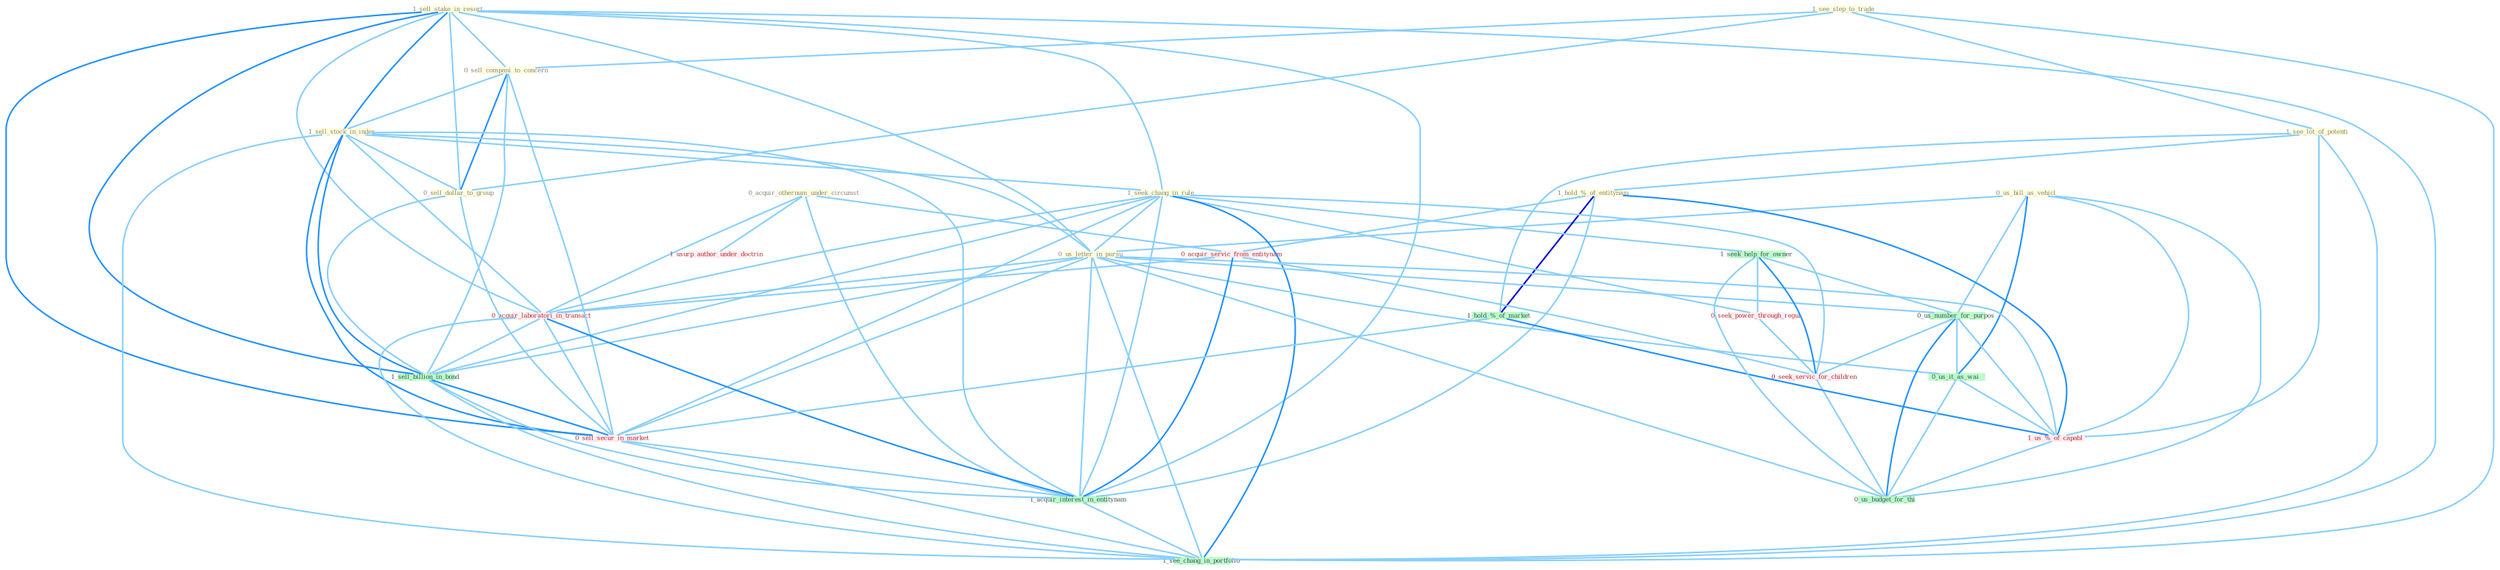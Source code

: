 Graph G{ 
    node
    [shape=polygon,style=filled,width=.5,height=.06,color="#BDFCC9",fixedsize=true,fontsize=4,
    fontcolor="#2f4f4f"];
    {node
    [color="#ffffe0", fontcolor="#8b7d6b"] "1_sell_stake_in_resort " "1_see_step_to_trade " "0_sell_compani_to_concern " "1_sell_stock_in_index " "1_see_lot_of_potenti " "0_us_bill_as_vehicl " "1_hold_%_of_entitynam " "0_sell_dollar_to_group " "1_seek_chang_in_rule " "0_acquir_othernum_under_circumst " "0_us_letter_in_pursu "}
{node [color="#fff0f5", fontcolor="#b22222"] "0_acquir_servic_from_entitynam " "0_seek_power_through_regul " "0_acquir_laboratori_in_transact " "1_usurp_author_under_doctrin " "1_us_%_of_capabl " "0_sell_secur_in_market " "0_seek_servic_for_children "}
edge [color="#B0E2FF"];

	"1_sell_stake_in_resort " -- "0_sell_compani_to_concern " [w="1", color="#87cefa" ];
	"1_sell_stake_in_resort " -- "1_sell_stock_in_index " [w="2", color="#1e90ff" , len=0.8];
	"1_sell_stake_in_resort " -- "0_sell_dollar_to_group " [w="1", color="#87cefa" ];
	"1_sell_stake_in_resort " -- "1_seek_chang_in_rule " [w="1", color="#87cefa" ];
	"1_sell_stake_in_resort " -- "0_us_letter_in_pursu " [w="1", color="#87cefa" ];
	"1_sell_stake_in_resort " -- "0_acquir_laboratori_in_transact " [w="1", color="#87cefa" ];
	"1_sell_stake_in_resort " -- "1_sell_billion_in_bond " [w="2", color="#1e90ff" , len=0.8];
	"1_sell_stake_in_resort " -- "0_sell_secur_in_market " [w="2", color="#1e90ff" , len=0.8];
	"1_sell_stake_in_resort " -- "1_acquir_interest_in_entitynam " [w="1", color="#87cefa" ];
	"1_sell_stake_in_resort " -- "1_see_chang_in_portfolio " [w="1", color="#87cefa" ];
	"1_see_step_to_trade " -- "0_sell_compani_to_concern " [w="1", color="#87cefa" ];
	"1_see_step_to_trade " -- "1_see_lot_of_potenti " [w="1", color="#87cefa" ];
	"1_see_step_to_trade " -- "0_sell_dollar_to_group " [w="1", color="#87cefa" ];
	"1_see_step_to_trade " -- "1_see_chang_in_portfolio " [w="1", color="#87cefa" ];
	"0_sell_compani_to_concern " -- "1_sell_stock_in_index " [w="1", color="#87cefa" ];
	"0_sell_compani_to_concern " -- "0_sell_dollar_to_group " [w="2", color="#1e90ff" , len=0.8];
	"0_sell_compani_to_concern " -- "1_sell_billion_in_bond " [w="1", color="#87cefa" ];
	"0_sell_compani_to_concern " -- "0_sell_secur_in_market " [w="1", color="#87cefa" ];
	"1_sell_stock_in_index " -- "0_sell_dollar_to_group " [w="1", color="#87cefa" ];
	"1_sell_stock_in_index " -- "1_seek_chang_in_rule " [w="1", color="#87cefa" ];
	"1_sell_stock_in_index " -- "0_us_letter_in_pursu " [w="1", color="#87cefa" ];
	"1_sell_stock_in_index " -- "0_acquir_laboratori_in_transact " [w="1", color="#87cefa" ];
	"1_sell_stock_in_index " -- "1_sell_billion_in_bond " [w="2", color="#1e90ff" , len=0.8];
	"1_sell_stock_in_index " -- "0_sell_secur_in_market " [w="2", color="#1e90ff" , len=0.8];
	"1_sell_stock_in_index " -- "1_acquir_interest_in_entitynam " [w="1", color="#87cefa" ];
	"1_sell_stock_in_index " -- "1_see_chang_in_portfolio " [w="1", color="#87cefa" ];
	"1_see_lot_of_potenti " -- "1_hold_%_of_entitynam " [w="1", color="#87cefa" ];
	"1_see_lot_of_potenti " -- "1_hold_%_of_market " [w="1", color="#87cefa" ];
	"1_see_lot_of_potenti " -- "1_us_%_of_capabl " [w="1", color="#87cefa" ];
	"1_see_lot_of_potenti " -- "1_see_chang_in_portfolio " [w="1", color="#87cefa" ];
	"0_us_bill_as_vehicl " -- "0_us_letter_in_pursu " [w="1", color="#87cefa" ];
	"0_us_bill_as_vehicl " -- "0_us_number_for_purpos " [w="1", color="#87cefa" ];
	"0_us_bill_as_vehicl " -- "0_us_it_as_wai " [w="2", color="#1e90ff" , len=0.8];
	"0_us_bill_as_vehicl " -- "1_us_%_of_capabl " [w="1", color="#87cefa" ];
	"0_us_bill_as_vehicl " -- "0_us_budget_for_thi " [w="1", color="#87cefa" ];
	"1_hold_%_of_entitynam " -- "0_acquir_servic_from_entitynam " [w="1", color="#87cefa" ];
	"1_hold_%_of_entitynam " -- "1_hold_%_of_market " [w="3", color="#0000cd" , len=0.6];
	"1_hold_%_of_entitynam " -- "1_us_%_of_capabl " [w="2", color="#1e90ff" , len=0.8];
	"1_hold_%_of_entitynam " -- "1_acquir_interest_in_entitynam " [w="1", color="#87cefa" ];
	"0_sell_dollar_to_group " -- "1_sell_billion_in_bond " [w="1", color="#87cefa" ];
	"0_sell_dollar_to_group " -- "0_sell_secur_in_market " [w="1", color="#87cefa" ];
	"1_seek_chang_in_rule " -- "0_us_letter_in_pursu " [w="1", color="#87cefa" ];
	"1_seek_chang_in_rule " -- "1_seek_help_for_owner " [w="1", color="#87cefa" ];
	"1_seek_chang_in_rule " -- "0_seek_power_through_regul " [w="1", color="#87cefa" ];
	"1_seek_chang_in_rule " -- "0_acquir_laboratori_in_transact " [w="1", color="#87cefa" ];
	"1_seek_chang_in_rule " -- "1_sell_billion_in_bond " [w="1", color="#87cefa" ];
	"1_seek_chang_in_rule " -- "0_sell_secur_in_market " [w="1", color="#87cefa" ];
	"1_seek_chang_in_rule " -- "1_acquir_interest_in_entitynam " [w="1", color="#87cefa" ];
	"1_seek_chang_in_rule " -- "0_seek_servic_for_children " [w="1", color="#87cefa" ];
	"1_seek_chang_in_rule " -- "1_see_chang_in_portfolio " [w="2", color="#1e90ff" , len=0.8];
	"0_acquir_othernum_under_circumst " -- "0_acquir_servic_from_entitynam " [w="1", color="#87cefa" ];
	"0_acquir_othernum_under_circumst " -- "0_acquir_laboratori_in_transact " [w="1", color="#87cefa" ];
	"0_acquir_othernum_under_circumst " -- "1_usurp_author_under_doctrin " [w="1", color="#87cefa" ];
	"0_acquir_othernum_under_circumst " -- "1_acquir_interest_in_entitynam " [w="1", color="#87cefa" ];
	"0_us_letter_in_pursu " -- "0_us_number_for_purpos " [w="1", color="#87cefa" ];
	"0_us_letter_in_pursu " -- "0_acquir_laboratori_in_transact " [w="1", color="#87cefa" ];
	"0_us_letter_in_pursu " -- "1_sell_billion_in_bond " [w="1", color="#87cefa" ];
	"0_us_letter_in_pursu " -- "0_us_it_as_wai " [w="1", color="#87cefa" ];
	"0_us_letter_in_pursu " -- "1_us_%_of_capabl " [w="1", color="#87cefa" ];
	"0_us_letter_in_pursu " -- "0_sell_secur_in_market " [w="1", color="#87cefa" ];
	"0_us_letter_in_pursu " -- "1_acquir_interest_in_entitynam " [w="1", color="#87cefa" ];
	"0_us_letter_in_pursu " -- "1_see_chang_in_portfolio " [w="1", color="#87cefa" ];
	"0_us_letter_in_pursu " -- "0_us_budget_for_thi " [w="1", color="#87cefa" ];
	"1_seek_help_for_owner " -- "0_seek_power_through_regul " [w="1", color="#87cefa" ];
	"1_seek_help_for_owner " -- "0_us_number_for_purpos " [w="1", color="#87cefa" ];
	"1_seek_help_for_owner " -- "0_seek_servic_for_children " [w="2", color="#1e90ff" , len=0.8];
	"1_seek_help_for_owner " -- "0_us_budget_for_thi " [w="1", color="#87cefa" ];
	"0_acquir_servic_from_entitynam " -- "0_acquir_laboratori_in_transact " [w="1", color="#87cefa" ];
	"0_acquir_servic_from_entitynam " -- "1_acquir_interest_in_entitynam " [w="2", color="#1e90ff" , len=0.8];
	"0_acquir_servic_from_entitynam " -- "0_seek_servic_for_children " [w="1", color="#87cefa" ];
	"1_hold_%_of_market " -- "1_us_%_of_capabl " [w="2", color="#1e90ff" , len=0.8];
	"1_hold_%_of_market " -- "0_sell_secur_in_market " [w="1", color="#87cefa" ];
	"0_seek_power_through_regul " -- "0_seek_servic_for_children " [w="1", color="#87cefa" ];
	"0_us_number_for_purpos " -- "0_us_it_as_wai " [w="1", color="#87cefa" ];
	"0_us_number_for_purpos " -- "1_us_%_of_capabl " [w="1", color="#87cefa" ];
	"0_us_number_for_purpos " -- "0_seek_servic_for_children " [w="1", color="#87cefa" ];
	"0_us_number_for_purpos " -- "0_us_budget_for_thi " [w="2", color="#1e90ff" , len=0.8];
	"0_acquir_laboratori_in_transact " -- "1_sell_billion_in_bond " [w="1", color="#87cefa" ];
	"0_acquir_laboratori_in_transact " -- "0_sell_secur_in_market " [w="1", color="#87cefa" ];
	"0_acquir_laboratori_in_transact " -- "1_acquir_interest_in_entitynam " [w="2", color="#1e90ff" , len=0.8];
	"0_acquir_laboratori_in_transact " -- "1_see_chang_in_portfolio " [w="1", color="#87cefa" ];
	"1_sell_billion_in_bond " -- "0_sell_secur_in_market " [w="2", color="#1e90ff" , len=0.8];
	"1_sell_billion_in_bond " -- "1_acquir_interest_in_entitynam " [w="1", color="#87cefa" ];
	"1_sell_billion_in_bond " -- "1_see_chang_in_portfolio " [w="1", color="#87cefa" ];
	"0_us_it_as_wai " -- "1_us_%_of_capabl " [w="1", color="#87cefa" ];
	"0_us_it_as_wai " -- "0_us_budget_for_thi " [w="1", color="#87cefa" ];
	"1_us_%_of_capabl " -- "0_us_budget_for_thi " [w="1", color="#87cefa" ];
	"0_sell_secur_in_market " -- "1_acquir_interest_in_entitynam " [w="1", color="#87cefa" ];
	"0_sell_secur_in_market " -- "1_see_chang_in_portfolio " [w="1", color="#87cefa" ];
	"1_acquir_interest_in_entitynam " -- "1_see_chang_in_portfolio " [w="1", color="#87cefa" ];
	"0_seek_servic_for_children " -- "0_us_budget_for_thi " [w="1", color="#87cefa" ];
}